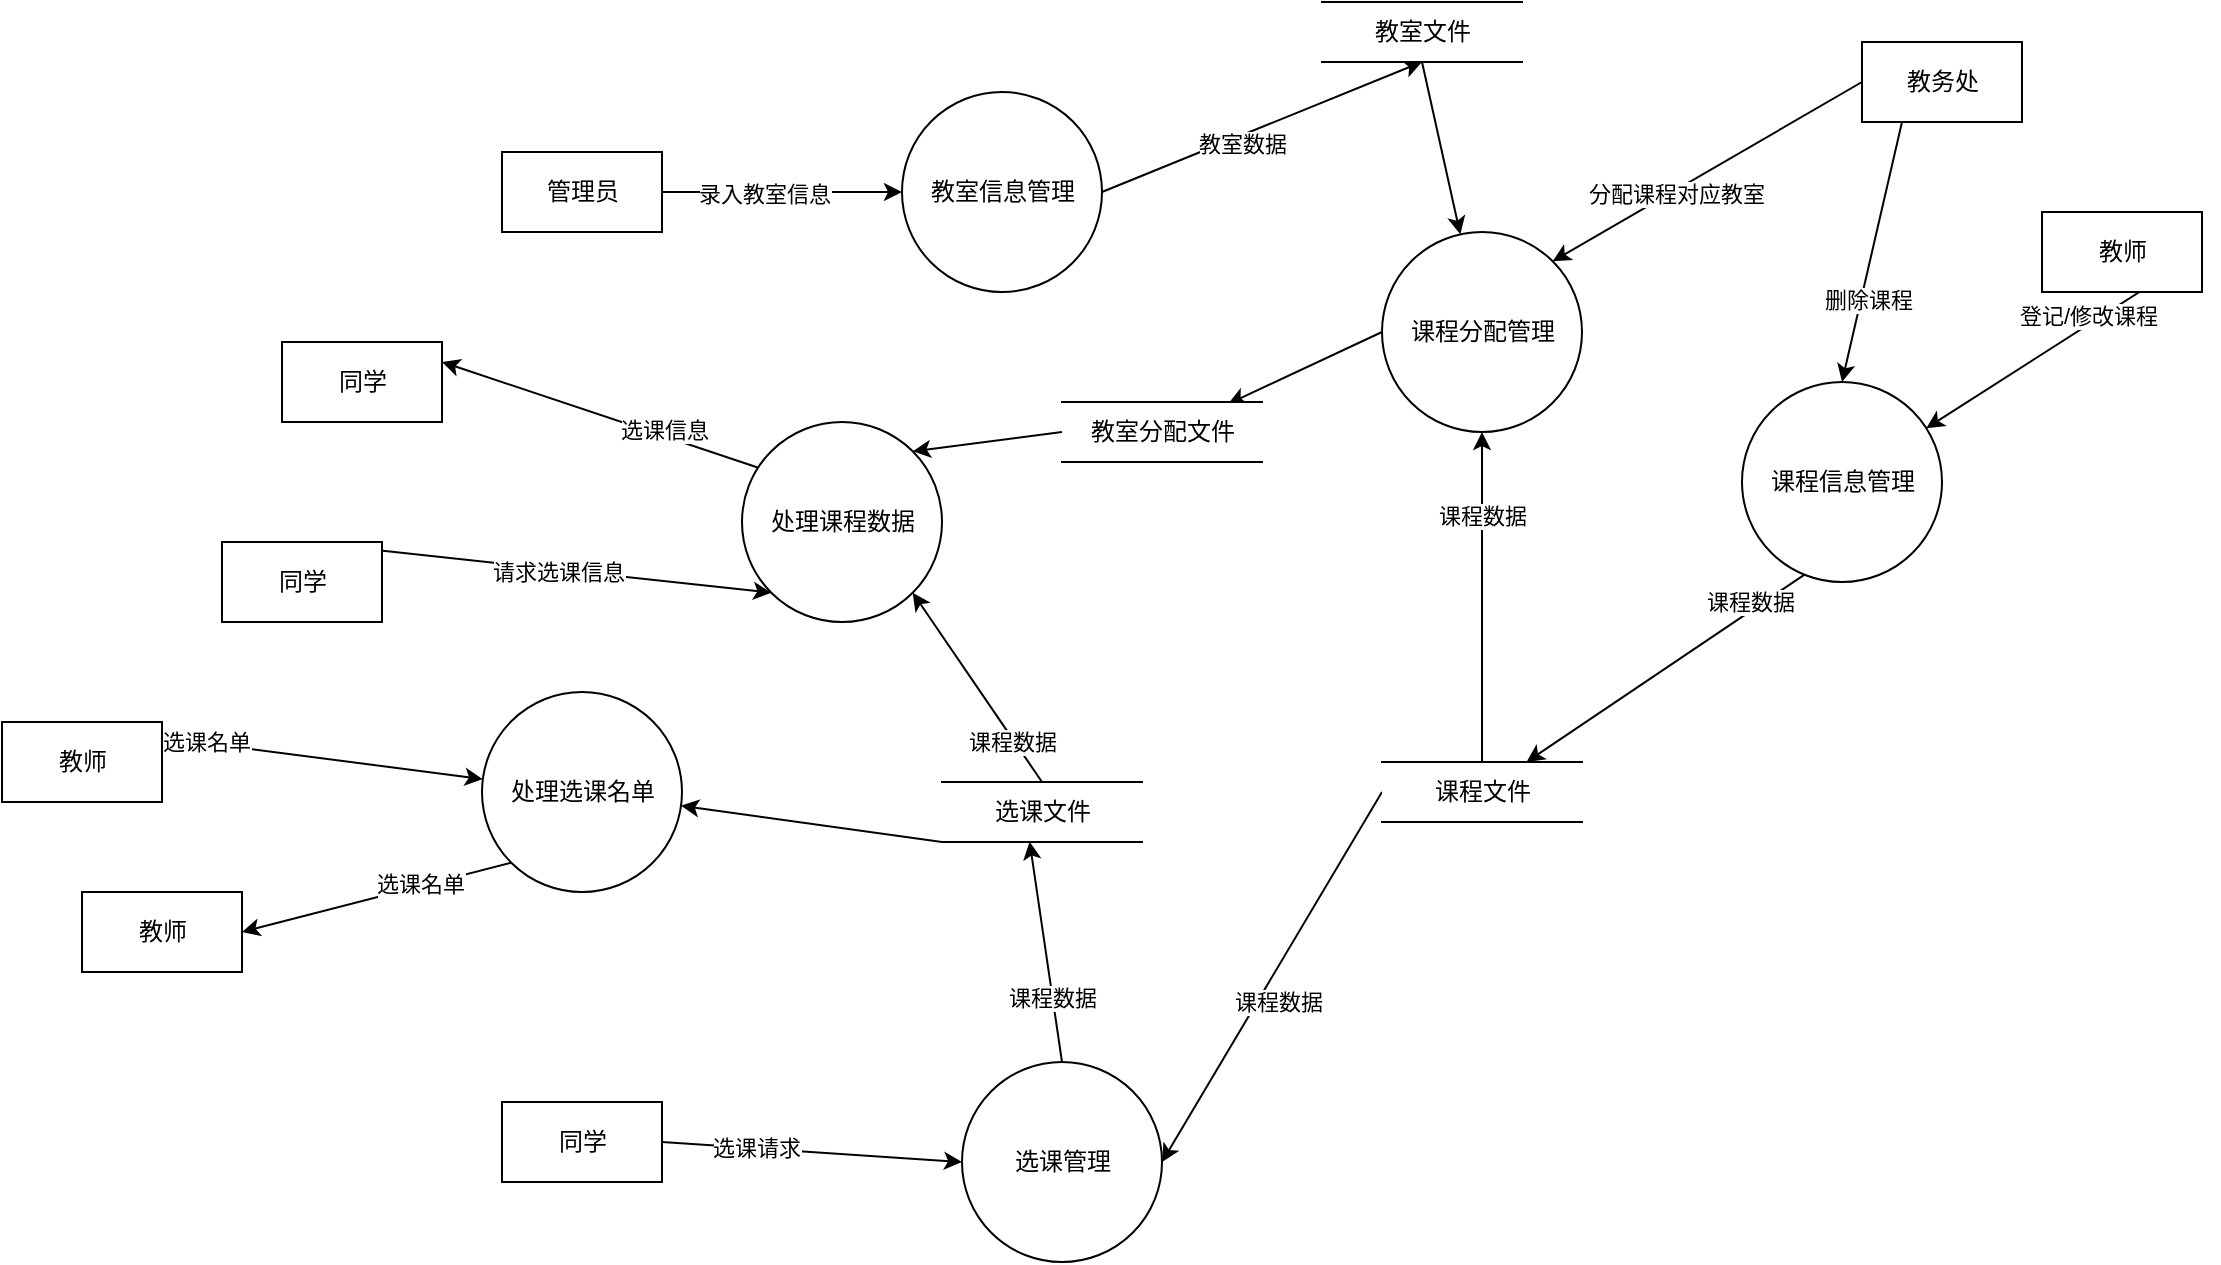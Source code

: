 <mxfile version="15.6.1" type="github">
  <diagram id="C5RBs43oDa-KdzZeNtuy" name="Page-1">
    <mxGraphModel dx="1865" dy="539" grid="1" gridSize="10" guides="1" tooltips="1" connect="1" arrows="1" fold="1" page="1" pageScale="1" pageWidth="827" pageHeight="1169" math="0" shadow="0">
      <root>
        <mxCell id="WIyWlLk6GJQsqaUBKTNV-0" />
        <mxCell id="WIyWlLk6GJQsqaUBKTNV-1" parent="WIyWlLk6GJQsqaUBKTNV-0" />
        <mxCell id="klcvxJCRlaChU0ZgOOpA-2" style="rounded=0;orthogonalLoop=1;jettySize=auto;html=1;exitX=1;exitY=0.5;exitDx=0;exitDy=0;entryX=0;entryY=0.5;entryDx=0;entryDy=0;" parent="WIyWlLk6GJQsqaUBKTNV-1" source="klcvxJCRlaChU0ZgOOpA-0" target="klcvxJCRlaChU0ZgOOpA-1" edge="1">
          <mxGeometry relative="1" as="geometry" />
        </mxCell>
        <mxCell id="klcvxJCRlaChU0ZgOOpA-43" value="录入教室信息" style="edgeLabel;html=1;align=center;verticalAlign=middle;resizable=0;points=[];" parent="klcvxJCRlaChU0ZgOOpA-2" vertex="1" connectable="0">
          <mxGeometry x="-0.16" y="-1" relative="1" as="geometry">
            <mxPoint as="offset" />
          </mxGeometry>
        </mxCell>
        <mxCell id="klcvxJCRlaChU0ZgOOpA-0" value="管理员" style="html=1;dashed=0;whitespace=wrap;" parent="WIyWlLk6GJQsqaUBKTNV-1" vertex="1">
          <mxGeometry x="120" y="165" width="80" height="40" as="geometry" />
        </mxCell>
        <mxCell id="klcvxJCRlaChU0ZgOOpA-5" style="edgeStyle=none;rounded=0;orthogonalLoop=1;jettySize=auto;html=1;exitX=1;exitY=0.5;exitDx=0;exitDy=0;entryX=0.5;entryY=1;entryDx=0;entryDy=0;" parent="WIyWlLk6GJQsqaUBKTNV-1" source="klcvxJCRlaChU0ZgOOpA-1" target="klcvxJCRlaChU0ZgOOpA-4" edge="1">
          <mxGeometry relative="1" as="geometry" />
        </mxCell>
        <mxCell id="klcvxJCRlaChU0ZgOOpA-44" value="教室数据" style="edgeLabel;html=1;align=center;verticalAlign=middle;resizable=0;points=[];" parent="klcvxJCRlaChU0ZgOOpA-5" vertex="1" connectable="0">
          <mxGeometry x="-0.148" y="-4" relative="1" as="geometry">
            <mxPoint as="offset" />
          </mxGeometry>
        </mxCell>
        <mxCell id="klcvxJCRlaChU0ZgOOpA-1" value="教室信息管理" style="shape=ellipse;html=1;dashed=0;whitespace=wrap;aspect=fixed;perimeter=ellipsePerimeter;" parent="WIyWlLk6GJQsqaUBKTNV-1" vertex="1">
          <mxGeometry x="320" y="135" width="100" height="100" as="geometry" />
        </mxCell>
        <mxCell id="tmj92fCP4VnDXzUxsliJ-1" style="rounded=0;orthogonalLoop=1;jettySize=auto;html=1;exitX=0.5;exitY=1;exitDx=0;exitDy=0;" edge="1" parent="WIyWlLk6GJQsqaUBKTNV-1" source="klcvxJCRlaChU0ZgOOpA-4" target="tmj92fCP4VnDXzUxsliJ-0">
          <mxGeometry relative="1" as="geometry" />
        </mxCell>
        <mxCell id="klcvxJCRlaChU0ZgOOpA-4" value="教室文件" style="html=1;dashed=0;whitespace=wrap;shape=partialRectangle;right=0;left=0;rotation=0;" parent="WIyWlLk6GJQsqaUBKTNV-1" vertex="1">
          <mxGeometry x="530" y="90" width="100" height="30" as="geometry" />
        </mxCell>
        <mxCell id="klcvxJCRlaChU0ZgOOpA-8" style="edgeStyle=none;rounded=0;orthogonalLoop=1;jettySize=auto;html=1;exitX=1;exitY=0.5;exitDx=0;exitDy=0;" parent="WIyWlLk6GJQsqaUBKTNV-1" source="klcvxJCRlaChU0ZgOOpA-6" target="klcvxJCRlaChU0ZgOOpA-7" edge="1">
          <mxGeometry relative="1" as="geometry" />
        </mxCell>
        <mxCell id="klcvxJCRlaChU0ZgOOpA-42" value="登记/修改课程" style="edgeLabel;html=1;align=center;verticalAlign=middle;resizable=0;points=[];" parent="klcvxJCRlaChU0ZgOOpA-8" vertex="1" connectable="0">
          <mxGeometry x="-0.207" y="-4" relative="1" as="geometry">
            <mxPoint as="offset" />
          </mxGeometry>
        </mxCell>
        <mxCell id="klcvxJCRlaChU0ZgOOpA-6" value="教师" style="html=1;dashed=0;whitespace=wrap;" parent="WIyWlLk6GJQsqaUBKTNV-1" vertex="1">
          <mxGeometry x="890" y="195" width="80" height="40" as="geometry" />
        </mxCell>
        <mxCell id="klcvxJCRlaChU0ZgOOpA-13" style="edgeStyle=none;rounded=0;orthogonalLoop=1;jettySize=auto;html=1;exitX=1;exitY=0.5;exitDx=0;exitDy=0;" parent="WIyWlLk6GJQsqaUBKTNV-1" source="klcvxJCRlaChU0ZgOOpA-7" target="klcvxJCRlaChU0ZgOOpA-12" edge="1">
          <mxGeometry relative="1" as="geometry" />
        </mxCell>
        <mxCell id="klcvxJCRlaChU0ZgOOpA-40" value="课程数据" style="edgeLabel;html=1;align=center;verticalAlign=middle;resizable=0;points=[];" parent="klcvxJCRlaChU0ZgOOpA-13" vertex="1" connectable="0">
          <mxGeometry x="-0.097" y="-4" relative="1" as="geometry">
            <mxPoint as="offset" />
          </mxGeometry>
        </mxCell>
        <mxCell id="klcvxJCRlaChU0ZgOOpA-7" value="课程信息管理" style="shape=ellipse;html=1;dashed=0;whitespace=wrap;aspect=fixed;perimeter=ellipsePerimeter;" parent="WIyWlLk6GJQsqaUBKTNV-1" vertex="1">
          <mxGeometry x="740" y="280" width="100" height="100" as="geometry" />
        </mxCell>
        <mxCell id="klcvxJCRlaChU0ZgOOpA-20" style="edgeStyle=none;rounded=0;orthogonalLoop=1;jettySize=auto;html=1;exitX=0;exitY=0.5;exitDx=0;exitDy=0;entryX=1;entryY=0.5;entryDx=0;entryDy=0;" parent="WIyWlLk6GJQsqaUBKTNV-1" source="klcvxJCRlaChU0ZgOOpA-12" target="klcvxJCRlaChU0ZgOOpA-17" edge="1">
          <mxGeometry relative="1" as="geometry" />
        </mxCell>
        <mxCell id="klcvxJCRlaChU0ZgOOpA-21" value="课程数据" style="edgeLabel;html=1;align=center;verticalAlign=middle;resizable=0;points=[];" parent="klcvxJCRlaChU0ZgOOpA-20" vertex="1" connectable="0">
          <mxGeometry x="0.169" y="-4" relative="1" as="geometry">
            <mxPoint x="16" y="-2" as="offset" />
          </mxGeometry>
        </mxCell>
        <mxCell id="klcvxJCRlaChU0ZgOOpA-105" style="edgeStyle=none;rounded=0;orthogonalLoop=1;jettySize=auto;html=1;exitX=0.5;exitY=0;exitDx=0;exitDy=0;entryX=0.5;entryY=1;entryDx=0;entryDy=0;" parent="WIyWlLk6GJQsqaUBKTNV-1" source="klcvxJCRlaChU0ZgOOpA-12" target="tmj92fCP4VnDXzUxsliJ-0" edge="1">
          <mxGeometry relative="1" as="geometry" />
        </mxCell>
        <mxCell id="klcvxJCRlaChU0ZgOOpA-106" value="课程数据" style="edgeLabel;html=1;align=center;verticalAlign=middle;resizable=0;points=[];" parent="klcvxJCRlaChU0ZgOOpA-105" vertex="1" connectable="0">
          <mxGeometry x="0.493" relative="1" as="geometry">
            <mxPoint as="offset" />
          </mxGeometry>
        </mxCell>
        <mxCell id="klcvxJCRlaChU0ZgOOpA-12" value="课程文件" style="html=1;dashed=0;whitespace=wrap;shape=partialRectangle;right=0;left=0;rotation=0;" parent="WIyWlLk6GJQsqaUBKTNV-1" vertex="1">
          <mxGeometry x="560" y="470" width="100" height="30" as="geometry" />
        </mxCell>
        <mxCell id="klcvxJCRlaChU0ZgOOpA-18" style="edgeStyle=none;rounded=0;orthogonalLoop=1;jettySize=auto;html=1;exitX=1;exitY=0.5;exitDx=0;exitDy=0;entryX=0;entryY=0.5;entryDx=0;entryDy=0;" parent="WIyWlLk6GJQsqaUBKTNV-1" source="klcvxJCRlaChU0ZgOOpA-16" target="klcvxJCRlaChU0ZgOOpA-17" edge="1">
          <mxGeometry relative="1" as="geometry" />
        </mxCell>
        <mxCell id="klcvxJCRlaChU0ZgOOpA-41" value="选课请求" style="edgeLabel;html=1;align=center;verticalAlign=middle;resizable=0;points=[];" parent="klcvxJCRlaChU0ZgOOpA-18" vertex="1" connectable="0">
          <mxGeometry x="-0.375" relative="1" as="geometry">
            <mxPoint as="offset" />
          </mxGeometry>
        </mxCell>
        <mxCell id="klcvxJCRlaChU0ZgOOpA-16" value="同学" style="html=1;dashed=0;whitespace=wrap;" parent="WIyWlLk6GJQsqaUBKTNV-1" vertex="1">
          <mxGeometry x="120" y="640" width="80" height="40" as="geometry" />
        </mxCell>
        <mxCell id="tmj92fCP4VnDXzUxsliJ-4" style="edgeStyle=none;rounded=0;orthogonalLoop=1;jettySize=auto;html=1;exitX=0.5;exitY=0;exitDx=0;exitDy=0;entryX=0.438;entryY=0.993;entryDx=0;entryDy=0;entryPerimeter=0;" edge="1" parent="WIyWlLk6GJQsqaUBKTNV-1" source="klcvxJCRlaChU0ZgOOpA-17" target="tmj92fCP4VnDXzUxsliJ-3">
          <mxGeometry relative="1" as="geometry" />
        </mxCell>
        <mxCell id="tmj92fCP4VnDXzUxsliJ-5" value="课程数据" style="edgeLabel;html=1;align=center;verticalAlign=middle;resizable=0;points=[];" vertex="1" connectable="0" parent="tmj92fCP4VnDXzUxsliJ-4">
          <mxGeometry x="-0.413" y="1" relative="1" as="geometry">
            <mxPoint as="offset" />
          </mxGeometry>
        </mxCell>
        <mxCell id="klcvxJCRlaChU0ZgOOpA-17" value="选课管理" style="shape=ellipse;html=1;dashed=0;whitespace=wrap;aspect=fixed;perimeter=ellipsePerimeter;" parent="WIyWlLk6GJQsqaUBKTNV-1" vertex="1">
          <mxGeometry x="350" y="620" width="100" height="100" as="geometry" />
        </mxCell>
        <mxCell id="klcvxJCRlaChU0ZgOOpA-25" style="edgeStyle=none;rounded=0;orthogonalLoop=1;jettySize=auto;html=1;exitX=0.5;exitY=0;exitDx=0;exitDy=0;entryX=0;entryY=1;entryDx=0;entryDy=0;" parent="WIyWlLk6GJQsqaUBKTNV-1" source="klcvxJCRlaChU0ZgOOpA-22" target="klcvxJCRlaChU0ZgOOpA-24" edge="1">
          <mxGeometry relative="1" as="geometry" />
        </mxCell>
        <mxCell id="klcvxJCRlaChU0ZgOOpA-45" value="请求选课信息" style="edgeLabel;html=1;align=center;verticalAlign=middle;resizable=0;points=[];" parent="klcvxJCRlaChU0ZgOOpA-25" vertex="1" connectable="0">
          <mxGeometry x="0.093" y="-1" relative="1" as="geometry">
            <mxPoint as="offset" />
          </mxGeometry>
        </mxCell>
        <mxCell id="klcvxJCRlaChU0ZgOOpA-22" value="同学" style="html=1;dashed=0;whitespace=wrap;" parent="WIyWlLk6GJQsqaUBKTNV-1" vertex="1">
          <mxGeometry x="-20" y="360" width="80" height="40" as="geometry" />
        </mxCell>
        <mxCell id="klcvxJCRlaChU0ZgOOpA-27" style="edgeStyle=none;rounded=0;orthogonalLoop=1;jettySize=auto;html=1;exitX=0.086;exitY=0.23;exitDx=0;exitDy=0;entryX=1;entryY=0.25;entryDx=0;entryDy=0;exitPerimeter=0;" parent="WIyWlLk6GJQsqaUBKTNV-1" source="klcvxJCRlaChU0ZgOOpA-24" target="klcvxJCRlaChU0ZgOOpA-34" edge="1">
          <mxGeometry relative="1" as="geometry">
            <Array as="points" />
          </mxGeometry>
        </mxCell>
        <mxCell id="klcvxJCRlaChU0ZgOOpA-46" value="选课信息" style="edgeLabel;html=1;align=center;verticalAlign=middle;resizable=0;points=[];" parent="klcvxJCRlaChU0ZgOOpA-27" vertex="1" connectable="0">
          <mxGeometry x="-0.383" y="-3" relative="1" as="geometry">
            <mxPoint as="offset" />
          </mxGeometry>
        </mxCell>
        <mxCell id="klcvxJCRlaChU0ZgOOpA-24" value="处理课程数据" style="shape=ellipse;html=1;dashed=0;whitespace=wrap;aspect=fixed;perimeter=ellipsePerimeter;" parent="WIyWlLk6GJQsqaUBKTNV-1" vertex="1">
          <mxGeometry x="240" y="300" width="100" height="100" as="geometry" />
        </mxCell>
        <mxCell id="klcvxJCRlaChU0ZgOOpA-33" style="edgeStyle=none;rounded=0;orthogonalLoop=1;jettySize=auto;html=1;exitX=0.25;exitY=0;exitDx=0;exitDy=0;" parent="WIyWlLk6GJQsqaUBKTNV-1" source="klcvxJCRlaChU0ZgOOpA-31" target="klcvxJCRlaChU0ZgOOpA-32" edge="1">
          <mxGeometry relative="1" as="geometry" />
        </mxCell>
        <mxCell id="klcvxJCRlaChU0ZgOOpA-36" value="请求选课名单" style="edgeLabel;html=1;align=center;verticalAlign=middle;resizable=0;points=[];" parent="klcvxJCRlaChU0ZgOOpA-33" vertex="1" connectable="0">
          <mxGeometry x="-0.36" y="-1" relative="1" as="geometry">
            <mxPoint as="offset" />
          </mxGeometry>
        </mxCell>
        <mxCell id="klcvxJCRlaChU0ZgOOpA-31" value="教师" style="html=1;dashed=0;whitespace=wrap;" parent="WIyWlLk6GJQsqaUBKTNV-1" vertex="1">
          <mxGeometry x="-130" y="450" width="80" height="40" as="geometry" />
        </mxCell>
        <mxCell id="klcvxJCRlaChU0ZgOOpA-48" style="edgeStyle=none;rounded=0;orthogonalLoop=1;jettySize=auto;html=1;exitX=0;exitY=1;exitDx=0;exitDy=0;entryX=1;entryY=0.5;entryDx=0;entryDy=0;" parent="WIyWlLk6GJQsqaUBKTNV-1" source="klcvxJCRlaChU0ZgOOpA-32" target="klcvxJCRlaChU0ZgOOpA-47" edge="1">
          <mxGeometry relative="1" as="geometry" />
        </mxCell>
        <mxCell id="klcvxJCRlaChU0ZgOOpA-49" value="选课名单" style="edgeLabel;html=1;align=center;verticalAlign=middle;resizable=0;points=[];" parent="klcvxJCRlaChU0ZgOOpA-48" vertex="1" connectable="0">
          <mxGeometry x="-0.323" y="-1" relative="1" as="geometry">
            <mxPoint as="offset" />
          </mxGeometry>
        </mxCell>
        <mxCell id="klcvxJCRlaChU0ZgOOpA-32" value="处理选课名单" style="shape=ellipse;html=1;dashed=0;whitespace=wrap;aspect=fixed;perimeter=ellipsePerimeter;" parent="WIyWlLk6GJQsqaUBKTNV-1" vertex="1">
          <mxGeometry x="110" y="435" width="100" height="100" as="geometry" />
        </mxCell>
        <mxCell id="klcvxJCRlaChU0ZgOOpA-34" value="同学" style="html=1;dashed=0;whitespace=wrap;" parent="WIyWlLk6GJQsqaUBKTNV-1" vertex="1">
          <mxGeometry x="10" y="260" width="80" height="40" as="geometry" />
        </mxCell>
        <mxCell id="klcvxJCRlaChU0ZgOOpA-47" value="教师" style="html=1;dashed=0;whitespace=wrap;" parent="WIyWlLk6GJQsqaUBKTNV-1" vertex="1">
          <mxGeometry x="-90" y="535" width="80" height="40" as="geometry" />
        </mxCell>
        <mxCell id="klcvxJCRlaChU0ZgOOpA-52" style="edgeStyle=none;rounded=0;orthogonalLoop=1;jettySize=auto;html=1;exitX=0.25;exitY=1;exitDx=0;exitDy=0;entryX=0.5;entryY=0;entryDx=0;entryDy=0;" parent="WIyWlLk6GJQsqaUBKTNV-1" source="klcvxJCRlaChU0ZgOOpA-50" target="klcvxJCRlaChU0ZgOOpA-7" edge="1">
          <mxGeometry relative="1" as="geometry" />
        </mxCell>
        <mxCell id="klcvxJCRlaChU0ZgOOpA-53" value="删除课程" style="edgeLabel;html=1;align=center;verticalAlign=middle;resizable=0;points=[];" parent="klcvxJCRlaChU0ZgOOpA-52" vertex="1" connectable="0">
          <mxGeometry x="0.346" y="3" relative="1" as="geometry">
            <mxPoint as="offset" />
          </mxGeometry>
        </mxCell>
        <mxCell id="klcvxJCRlaChU0ZgOOpA-66" style="edgeStyle=none;rounded=0;orthogonalLoop=1;jettySize=auto;html=1;exitX=0;exitY=0.5;exitDx=0;exitDy=0;entryX=1;entryY=0;entryDx=0;entryDy=0;" parent="WIyWlLk6GJQsqaUBKTNV-1" source="klcvxJCRlaChU0ZgOOpA-50" target="tmj92fCP4VnDXzUxsliJ-0" edge="1">
          <mxGeometry relative="1" as="geometry" />
        </mxCell>
        <mxCell id="klcvxJCRlaChU0ZgOOpA-67" value="分配课程对应教室" style="edgeLabel;html=1;align=center;verticalAlign=middle;resizable=0;points=[];" parent="klcvxJCRlaChU0ZgOOpA-66" vertex="1" connectable="0">
          <mxGeometry x="0.215" y="1" relative="1" as="geometry">
            <mxPoint as="offset" />
          </mxGeometry>
        </mxCell>
        <mxCell id="klcvxJCRlaChU0ZgOOpA-50" value="教务处" style="html=1;dashed=0;whitespace=wrap;" parent="WIyWlLk6GJQsqaUBKTNV-1" vertex="1">
          <mxGeometry x="800" y="110" width="80" height="40" as="geometry" />
        </mxCell>
        <mxCell id="klcvxJCRlaChU0ZgOOpA-62" style="edgeStyle=none;rounded=0;orthogonalLoop=1;jettySize=auto;html=1;exitX=0.5;exitY=1;exitDx=0;exitDy=0;" parent="WIyWlLk6GJQsqaUBKTNV-1" source="klcvxJCRlaChU0ZgOOpA-50" target="klcvxJCRlaChU0ZgOOpA-50" edge="1">
          <mxGeometry relative="1" as="geometry" />
        </mxCell>
        <mxCell id="tmj92fCP4VnDXzUxsliJ-14" style="edgeStyle=none;rounded=0;orthogonalLoop=1;jettySize=auto;html=1;exitX=0;exitY=0.5;exitDx=0;exitDy=0;entryX=0.83;entryY=0.033;entryDx=0;entryDy=0;entryPerimeter=0;" edge="1" parent="WIyWlLk6GJQsqaUBKTNV-1" source="tmj92fCP4VnDXzUxsliJ-0" target="tmj92fCP4VnDXzUxsliJ-12">
          <mxGeometry relative="1" as="geometry" />
        </mxCell>
        <mxCell id="tmj92fCP4VnDXzUxsliJ-0" value="课程分配管理" style="shape=ellipse;html=1;dashed=0;whitespace=wrap;aspect=fixed;perimeter=ellipsePerimeter;" vertex="1" parent="WIyWlLk6GJQsqaUBKTNV-1">
          <mxGeometry x="560" y="205" width="100" height="100" as="geometry" />
        </mxCell>
        <mxCell id="tmj92fCP4VnDXzUxsliJ-6" style="edgeStyle=none;rounded=0;orthogonalLoop=1;jettySize=auto;html=1;exitX=0.5;exitY=0;exitDx=0;exitDy=0;entryX=1;entryY=1;entryDx=0;entryDy=0;" edge="1" parent="WIyWlLk6GJQsqaUBKTNV-1" source="tmj92fCP4VnDXzUxsliJ-3" target="klcvxJCRlaChU0ZgOOpA-24">
          <mxGeometry relative="1" as="geometry" />
        </mxCell>
        <mxCell id="tmj92fCP4VnDXzUxsliJ-7" value="课程数据" style="edgeLabel;html=1;align=center;verticalAlign=middle;resizable=0;points=[];" vertex="1" connectable="0" parent="tmj92fCP4VnDXzUxsliJ-6">
          <mxGeometry x="-0.565" y="1" relative="1" as="geometry">
            <mxPoint as="offset" />
          </mxGeometry>
        </mxCell>
        <mxCell id="tmj92fCP4VnDXzUxsliJ-9" style="edgeStyle=none;rounded=0;orthogonalLoop=1;jettySize=auto;html=1;exitX=0;exitY=1;exitDx=0;exitDy=0;" edge="1" parent="WIyWlLk6GJQsqaUBKTNV-1" source="tmj92fCP4VnDXzUxsliJ-3" target="klcvxJCRlaChU0ZgOOpA-32">
          <mxGeometry relative="1" as="geometry" />
        </mxCell>
        <mxCell id="tmj92fCP4VnDXzUxsliJ-3" value="选课文件" style="html=1;dashed=0;whitespace=wrap;shape=partialRectangle;right=0;left=0;rotation=0;" vertex="1" parent="WIyWlLk6GJQsqaUBKTNV-1">
          <mxGeometry x="340" y="480" width="100" height="30" as="geometry" />
        </mxCell>
        <mxCell id="tmj92fCP4VnDXzUxsliJ-13" style="edgeStyle=none;rounded=0;orthogonalLoop=1;jettySize=auto;html=1;exitX=0;exitY=0.5;exitDx=0;exitDy=0;entryX=1;entryY=0;entryDx=0;entryDy=0;" edge="1" parent="WIyWlLk6GJQsqaUBKTNV-1" source="tmj92fCP4VnDXzUxsliJ-12" target="klcvxJCRlaChU0ZgOOpA-24">
          <mxGeometry relative="1" as="geometry" />
        </mxCell>
        <mxCell id="tmj92fCP4VnDXzUxsliJ-12" value="教室分配文件" style="html=1;dashed=0;whitespace=wrap;shape=partialRectangle;right=0;left=0;rotation=0;" vertex="1" parent="WIyWlLk6GJQsqaUBKTNV-1">
          <mxGeometry x="400" y="290" width="100" height="30" as="geometry" />
        </mxCell>
      </root>
    </mxGraphModel>
  </diagram>
</mxfile>
